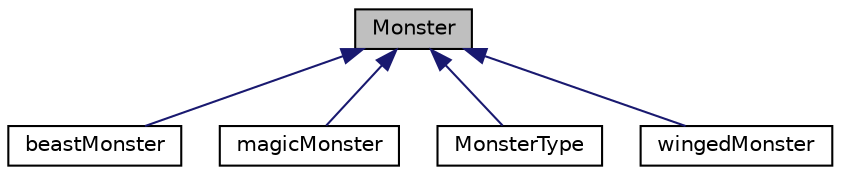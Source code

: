 digraph "Monster"
{
  edge [fontname="Helvetica",fontsize="10",labelfontname="Helvetica",labelfontsize="10"];
  node [fontname="Helvetica",fontsize="10",shape=record];
  Node1 [label="Monster",height=0.2,width=0.4,color="black", fillcolor="grey75", style="filled", fontcolor="black"];
  Node1 -> Node2 [dir="back",color="midnightblue",fontsize="10",style="solid",fontname="Helvetica"];
  Node2 [label="beastMonster",height=0.2,width=0.4,color="black", fillcolor="white", style="filled",URL="$classbeastMonster.html"];
  Node1 -> Node3 [dir="back",color="midnightblue",fontsize="10",style="solid",fontname="Helvetica"];
  Node3 [label="magicMonster",height=0.2,width=0.4,color="black", fillcolor="white", style="filled",URL="$classmagicMonster.html"];
  Node1 -> Node4 [dir="back",color="midnightblue",fontsize="10",style="solid",fontname="Helvetica"];
  Node4 [label="MonsterType",height=0.2,width=0.4,color="black", fillcolor="white", style="filled",URL="$classMonsterType.html"];
  Node1 -> Node5 [dir="back",color="midnightblue",fontsize="10",style="solid",fontname="Helvetica"];
  Node5 [label="wingedMonster",height=0.2,width=0.4,color="black", fillcolor="white", style="filled",URL="$classwingedMonster.html"];
}
